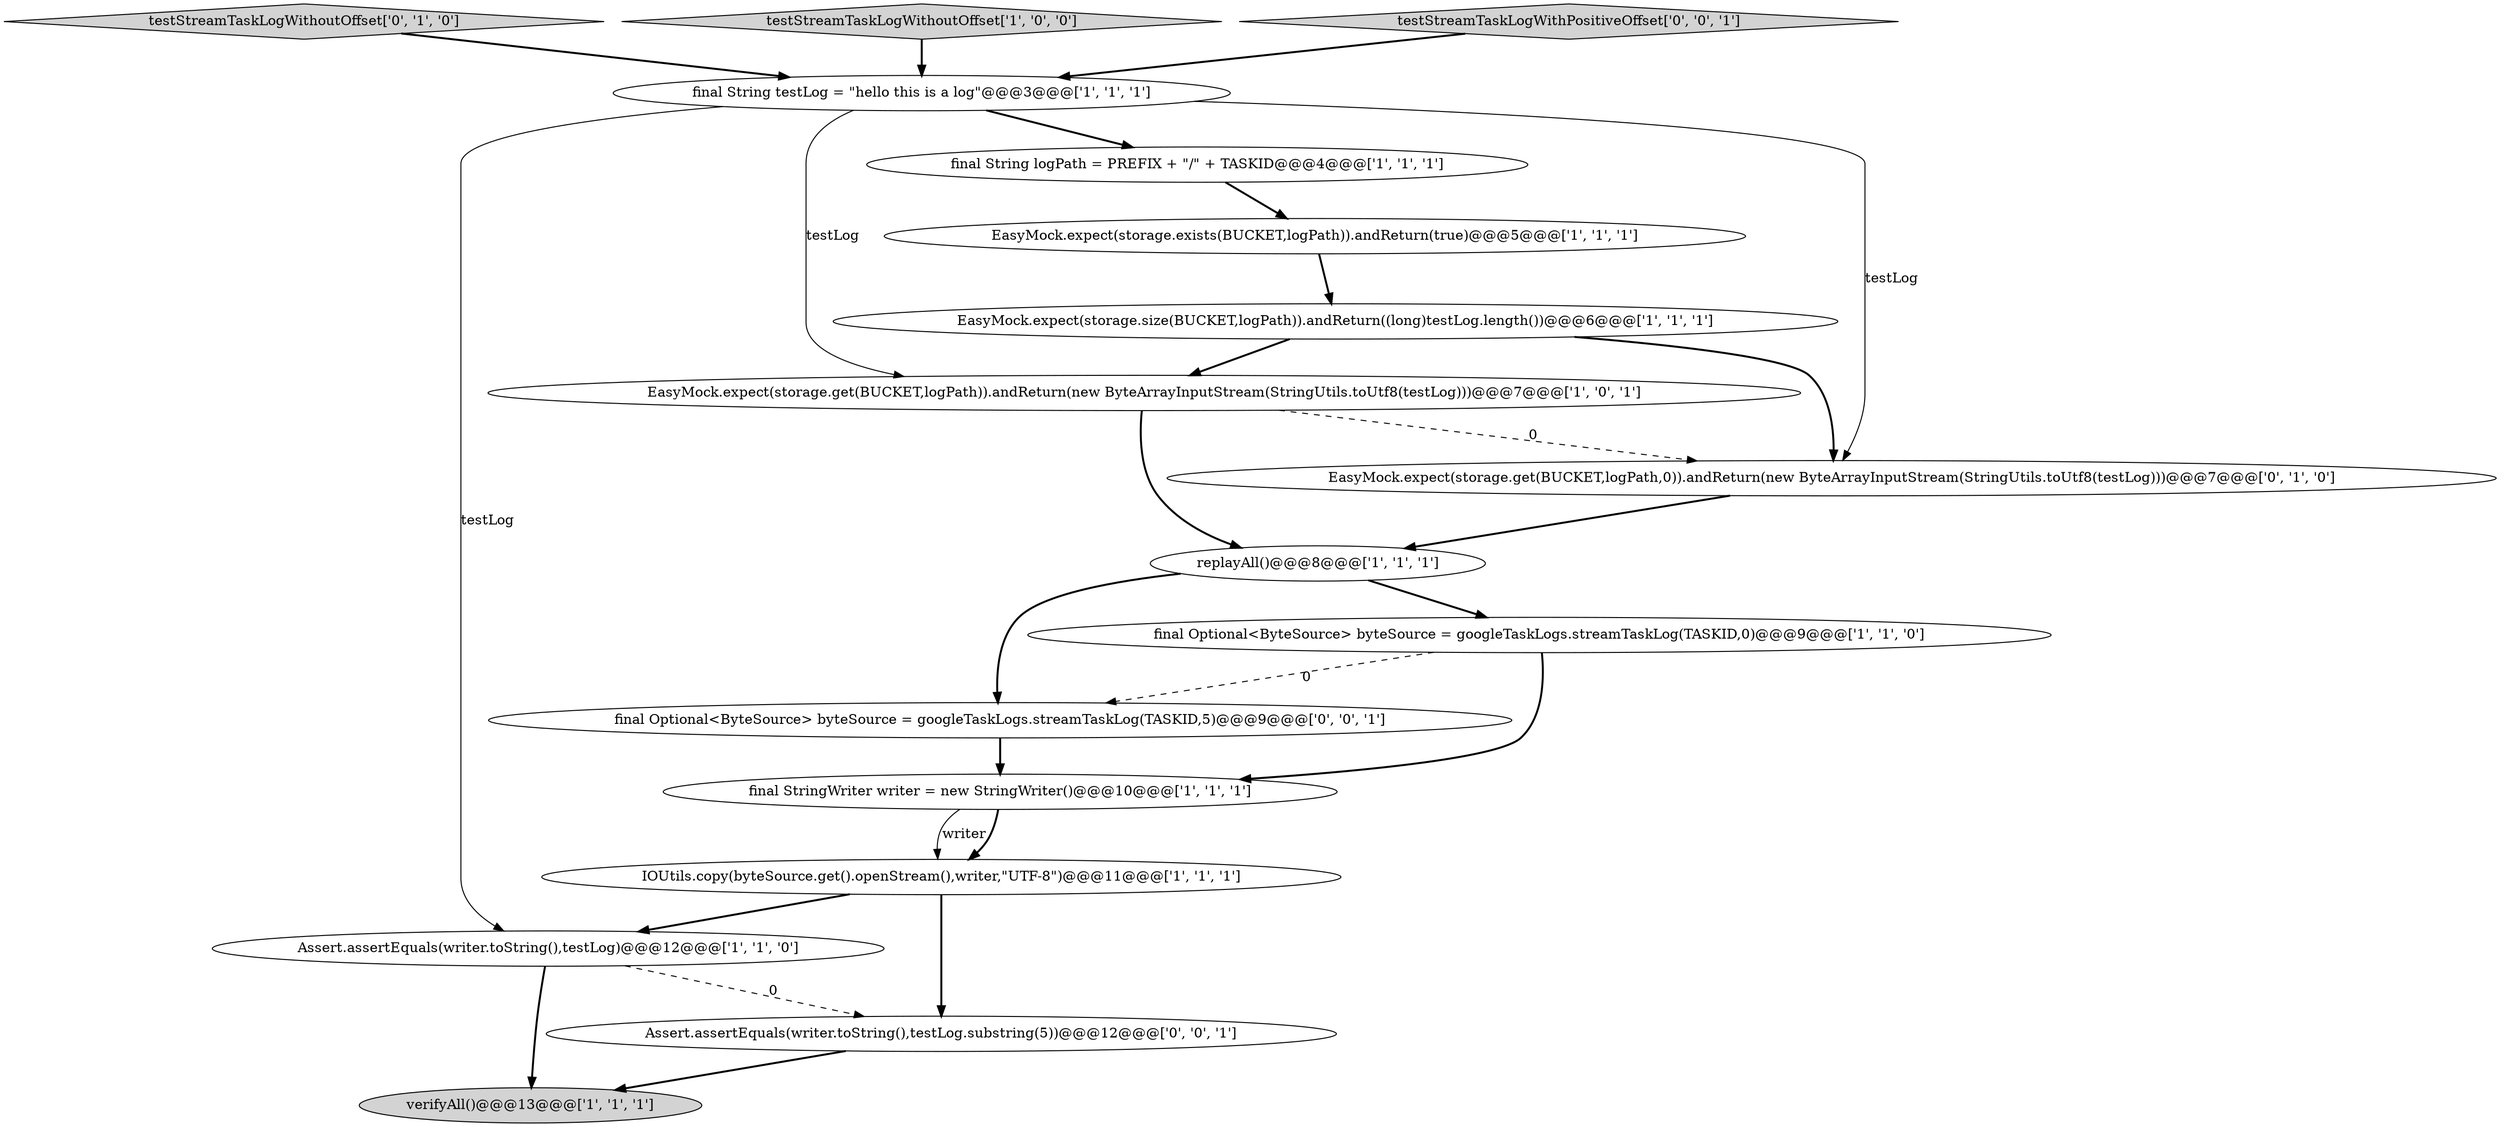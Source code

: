 digraph {
13 [style = filled, label = "testStreamTaskLogWithoutOffset['0', '1', '0']", fillcolor = lightgray, shape = diamond image = "AAA0AAABBB2BBB"];
5 [style = filled, label = "final String logPath = PREFIX + \"/\" + TASKID@@@4@@@['1', '1', '1']", fillcolor = white, shape = ellipse image = "AAA0AAABBB1BBB"];
9 [style = filled, label = "verifyAll()@@@13@@@['1', '1', '1']", fillcolor = lightgray, shape = ellipse image = "AAA0AAABBB1BBB"];
12 [style = filled, label = "EasyMock.expect(storage.get(BUCKET,logPath,0)).andReturn(new ByteArrayInputStream(StringUtils.toUtf8(testLog)))@@@7@@@['0', '1', '0']", fillcolor = white, shape = ellipse image = "AAA1AAABBB2BBB"];
4 [style = filled, label = "EasyMock.expect(storage.size(BUCKET,logPath)).andReturn((long)testLog.length())@@@6@@@['1', '1', '1']", fillcolor = white, shape = ellipse image = "AAA0AAABBB1BBB"];
3 [style = filled, label = "final String testLog = \"hello this is a log\"@@@3@@@['1', '1', '1']", fillcolor = white, shape = ellipse image = "AAA0AAABBB1BBB"];
6 [style = filled, label = "testStreamTaskLogWithoutOffset['1', '0', '0']", fillcolor = lightgray, shape = diamond image = "AAA0AAABBB1BBB"];
10 [style = filled, label = "Assert.assertEquals(writer.toString(),testLog)@@@12@@@['1', '1', '0']", fillcolor = white, shape = ellipse image = "AAA0AAABBB1BBB"];
1 [style = filled, label = "IOUtils.copy(byteSource.get().openStream(),writer,\"UTF-8\")@@@11@@@['1', '1', '1']", fillcolor = white, shape = ellipse image = "AAA0AAABBB1BBB"];
11 [style = filled, label = "EasyMock.expect(storage.exists(BUCKET,logPath)).andReturn(true)@@@5@@@['1', '1', '1']", fillcolor = white, shape = ellipse image = "AAA0AAABBB1BBB"];
16 [style = filled, label = "final Optional<ByteSource> byteSource = googleTaskLogs.streamTaskLog(TASKID,5)@@@9@@@['0', '0', '1']", fillcolor = white, shape = ellipse image = "AAA0AAABBB3BBB"];
14 [style = filled, label = "Assert.assertEquals(writer.toString(),testLog.substring(5))@@@12@@@['0', '0', '1']", fillcolor = white, shape = ellipse image = "AAA0AAABBB3BBB"];
15 [style = filled, label = "testStreamTaskLogWithPositiveOffset['0', '0', '1']", fillcolor = lightgray, shape = diamond image = "AAA0AAABBB3BBB"];
7 [style = filled, label = "final StringWriter writer = new StringWriter()@@@10@@@['1', '1', '1']", fillcolor = white, shape = ellipse image = "AAA0AAABBB1BBB"];
0 [style = filled, label = "EasyMock.expect(storage.get(BUCKET,logPath)).andReturn(new ByteArrayInputStream(StringUtils.toUtf8(testLog)))@@@7@@@['1', '0', '1']", fillcolor = white, shape = ellipse image = "AAA0AAABBB1BBB"];
2 [style = filled, label = "replayAll()@@@8@@@['1', '1', '1']", fillcolor = white, shape = ellipse image = "AAA0AAABBB1BBB"];
8 [style = filled, label = "final Optional<ByteSource> byteSource = googleTaskLogs.streamTaskLog(TASKID,0)@@@9@@@['1', '1', '0']", fillcolor = white, shape = ellipse image = "AAA0AAABBB1BBB"];
3->0 [style = solid, label="testLog"];
8->16 [style = dashed, label="0"];
11->4 [style = bold, label=""];
1->10 [style = bold, label=""];
10->14 [style = dashed, label="0"];
10->9 [style = bold, label=""];
12->2 [style = bold, label=""];
14->9 [style = bold, label=""];
1->14 [style = bold, label=""];
7->1 [style = solid, label="writer"];
3->5 [style = bold, label=""];
2->8 [style = bold, label=""];
5->11 [style = bold, label=""];
6->3 [style = bold, label=""];
4->12 [style = bold, label=""];
15->3 [style = bold, label=""];
13->3 [style = bold, label=""];
8->7 [style = bold, label=""];
2->16 [style = bold, label=""];
16->7 [style = bold, label=""];
3->10 [style = solid, label="testLog"];
7->1 [style = bold, label=""];
0->2 [style = bold, label=""];
3->12 [style = solid, label="testLog"];
4->0 [style = bold, label=""];
0->12 [style = dashed, label="0"];
}
